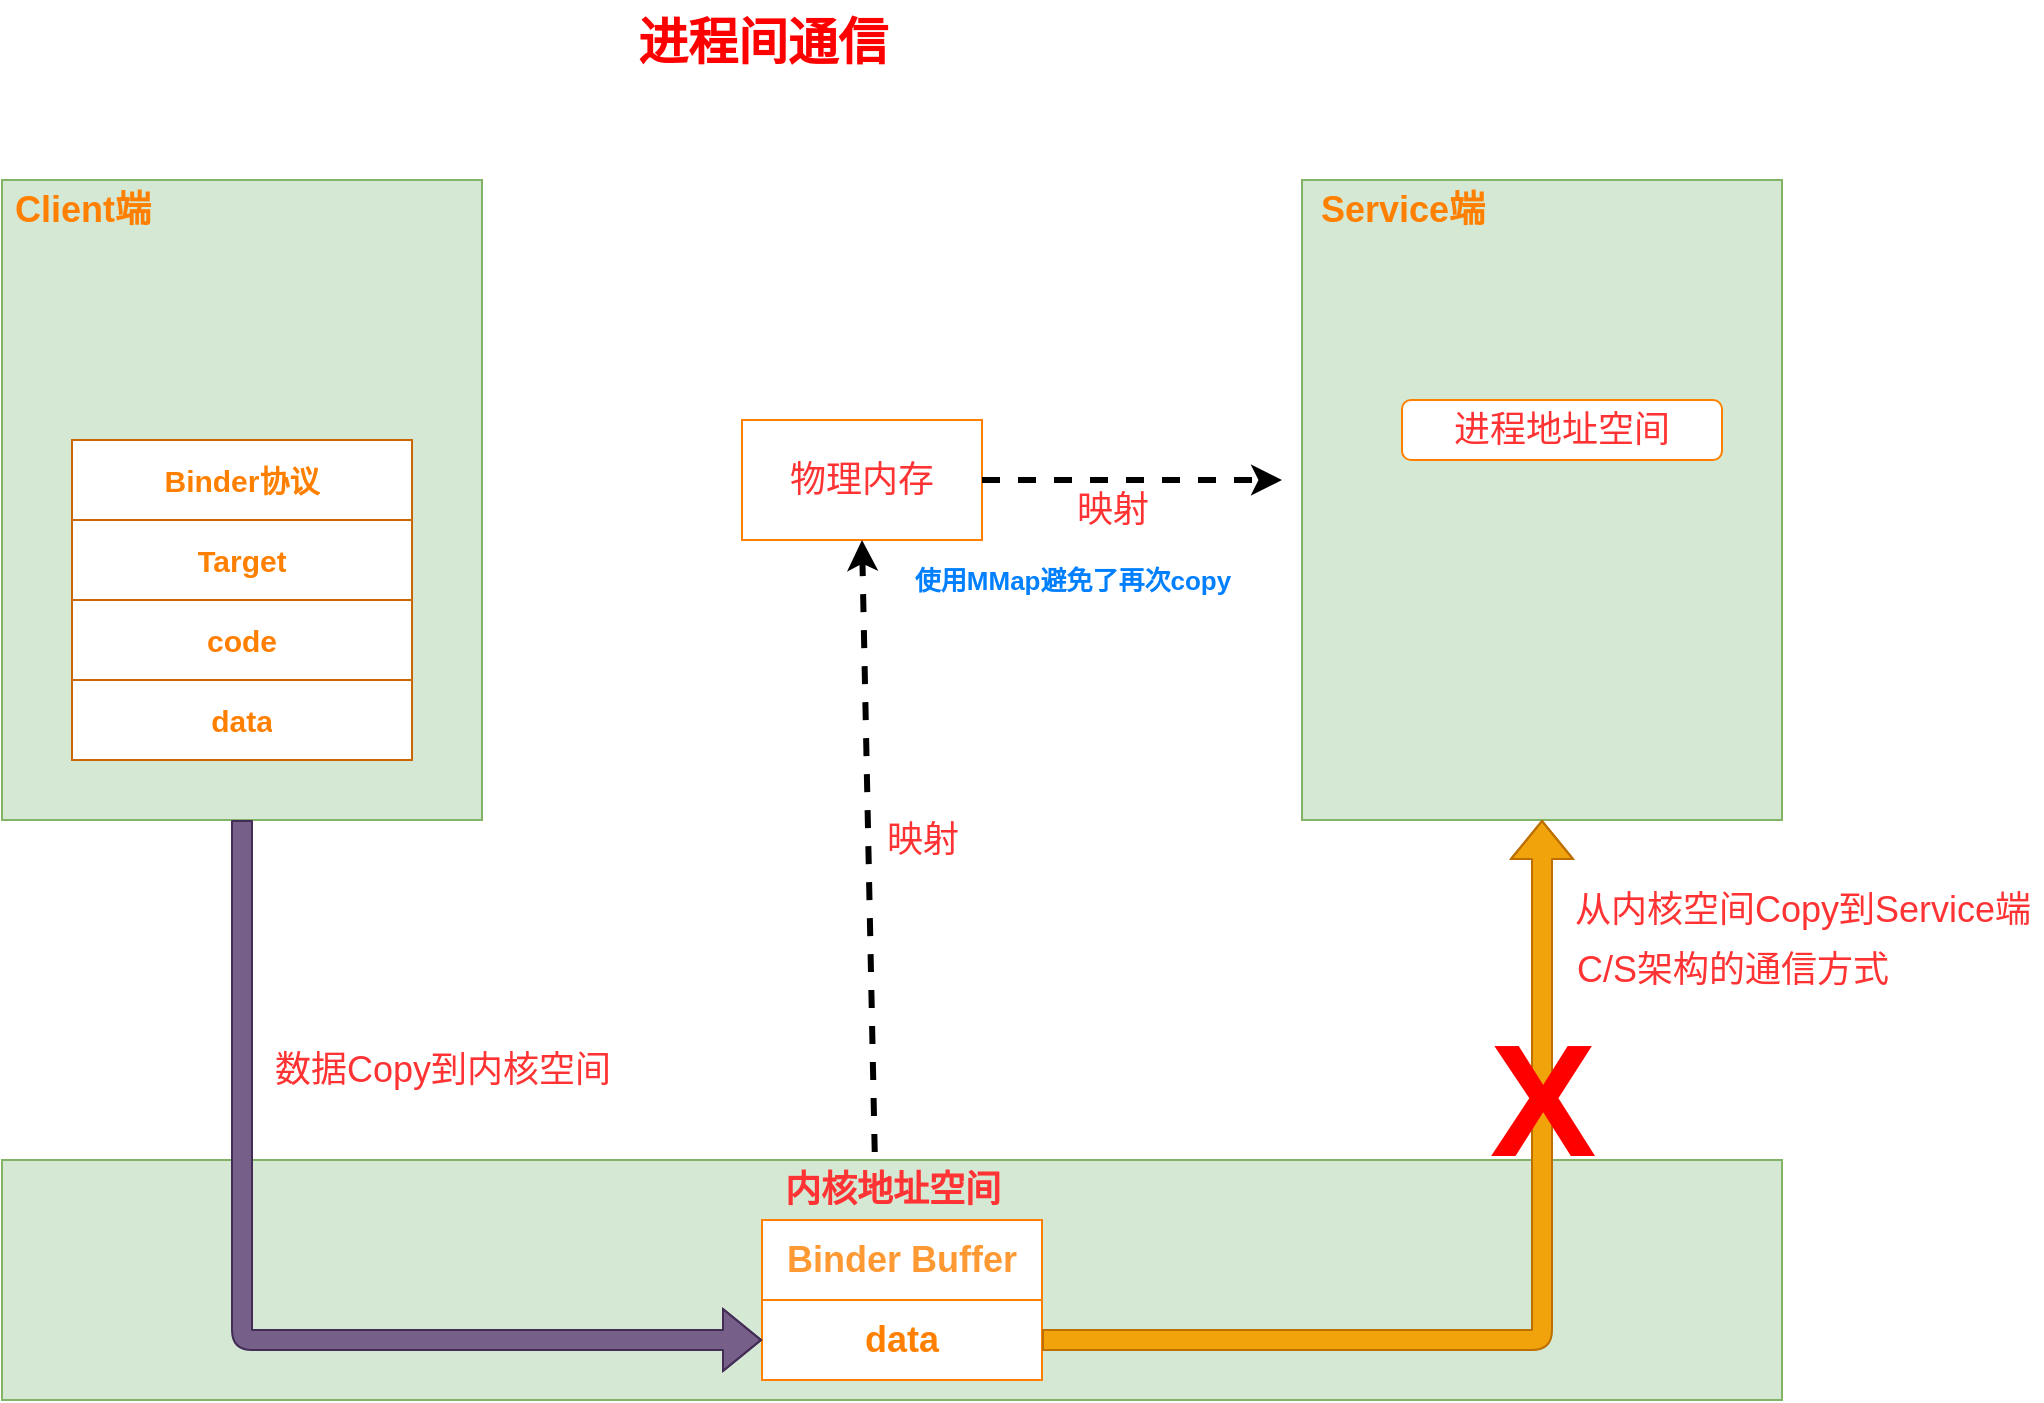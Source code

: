 <mxfile version="15.4.0" type="device"><diagram id="D1xau606QErNeaIQa2bf" name="第 1 页"><mxGraphModel dx="1024" dy="601" grid="1" gridSize="10" guides="1" tooltips="1" connect="1" arrows="1" fold="1" page="1" pageScale="1" pageWidth="1169" pageHeight="827" math="0" shadow="0"><root><mxCell id="0"/><mxCell id="1" parent="0"/><mxCell id="esykHvwUf__zVa8LCHkP-1" value="进程间通信" style="text;html=1;align=center;verticalAlign=middle;resizable=0;points=[];autosize=1;strokeColor=none;fontSize=25;fontStyle=1;fontColor=#FF0000;" parent="1" vertex="1"><mxGeometry x="470" y="80" width="140" height="40" as="geometry"/></mxCell><mxCell id="esykHvwUf__zVa8LCHkP-2" value="" style="rounded=0;whiteSpace=wrap;html=1;fontSize=25;fillColor=#d5e8d4;strokeColor=#82b366;" parent="1" vertex="1"><mxGeometry x="160" y="170" width="240" height="320" as="geometry"/></mxCell><mxCell id="esykHvwUf__zVa8LCHkP-4" value="" style="shape=table;html=1;whiteSpace=wrap;startSize=0;container=1;collapsible=0;childLayout=tableLayout;fontSize=15;fontStyle=1;fontColor=#FF8000;strokeColor=#CC6600;" parent="1" vertex="1"><mxGeometry x="195" y="300" width="170" height="160" as="geometry"/></mxCell><mxCell id="esykHvwUf__zVa8LCHkP-5" value="" style="shape=partialRectangle;html=1;whiteSpace=wrap;collapsible=0;dropTarget=0;pointerEvents=0;fillColor=none;top=0;left=0;bottom=0;right=0;points=[[0,0.5],[1,0.5]];portConstraint=eastwest;fontSize=15;fontStyle=1;fontColor=#FF8000;strokeColor=#CC6600;" parent="esykHvwUf__zVa8LCHkP-4" vertex="1"><mxGeometry width="170" height="40" as="geometry"/></mxCell><mxCell id="esykHvwUf__zVa8LCHkP-6" value="Binder协议" style="shape=partialRectangle;html=1;whiteSpace=wrap;connectable=0;overflow=hidden;fillColor=none;top=0;left=0;bottom=0;right=0;fontSize=15;fontStyle=1;fontColor=#FF8000;strokeColor=#CC6600;" parent="esykHvwUf__zVa8LCHkP-5" vertex="1"><mxGeometry width="170" height="40" as="geometry"/></mxCell><mxCell id="esykHvwUf__zVa8LCHkP-7" value="" style="shape=partialRectangle;html=1;whiteSpace=wrap;collapsible=0;dropTarget=0;pointerEvents=0;fillColor=none;top=0;left=0;bottom=0;right=0;points=[[0,0.5],[1,0.5]];portConstraint=eastwest;fontSize=15;fontStyle=1;fontColor=#FF8000;strokeColor=#CC6600;" parent="esykHvwUf__zVa8LCHkP-4" vertex="1"><mxGeometry y="40" width="170" height="40" as="geometry"/></mxCell><mxCell id="esykHvwUf__zVa8LCHkP-8" value="Target" style="shape=partialRectangle;html=1;whiteSpace=wrap;connectable=0;overflow=hidden;fillColor=none;top=0;left=0;bottom=0;right=0;fontSize=15;fontStyle=1;fontColor=#FF8000;strokeColor=#CC6600;" parent="esykHvwUf__zVa8LCHkP-7" vertex="1"><mxGeometry width="170" height="40" as="geometry"/></mxCell><mxCell id="esykHvwUf__zVa8LCHkP-9" value="" style="shape=partialRectangle;html=1;whiteSpace=wrap;collapsible=0;dropTarget=0;pointerEvents=0;fillColor=none;top=0;left=0;bottom=0;right=0;points=[[0,0.5],[1,0.5]];portConstraint=eastwest;fontSize=15;fontStyle=1;fontColor=#FF8000;strokeColor=#CC6600;" parent="esykHvwUf__zVa8LCHkP-4" vertex="1"><mxGeometry y="80" width="170" height="40" as="geometry"/></mxCell><mxCell id="esykHvwUf__zVa8LCHkP-10" value="code" style="shape=partialRectangle;html=1;whiteSpace=wrap;connectable=0;overflow=hidden;fillColor=none;top=0;left=0;bottom=0;right=0;fontSize=15;fontStyle=1;fontColor=#FF8000;strokeColor=#CC6600;" parent="esykHvwUf__zVa8LCHkP-9" vertex="1"><mxGeometry width="170" height="40" as="geometry"/></mxCell><mxCell id="esykHvwUf__zVa8LCHkP-11" value="" style="shape=partialRectangle;html=1;whiteSpace=wrap;collapsible=0;dropTarget=0;pointerEvents=0;fillColor=none;top=0;left=0;bottom=0;right=0;points=[[0,0.5],[1,0.5]];portConstraint=eastwest;fontSize=15;fontStyle=1;fontColor=#FF8000;strokeColor=#CC6600;" parent="esykHvwUf__zVa8LCHkP-4" vertex="1"><mxGeometry y="120" width="170" height="40" as="geometry"/></mxCell><mxCell id="esykHvwUf__zVa8LCHkP-12" value="data" style="shape=partialRectangle;html=1;whiteSpace=wrap;connectable=0;overflow=hidden;fillColor=none;top=0;left=0;bottom=0;right=0;fontSize=15;fontStyle=1;fontColor=#FF8000;strokeColor=#CC6600;" parent="esykHvwUf__zVa8LCHkP-11" vertex="1"><mxGeometry width="170" height="40" as="geometry"/></mxCell><mxCell id="esykHvwUf__zVa8LCHkP-13" value="Client端" style="text;html=1;align=center;verticalAlign=middle;resizable=0;points=[];autosize=1;strokeColor=none;fontSize=18;fontColor=#FF8000;fontStyle=1" parent="1" vertex="1"><mxGeometry x="160" y="170" width="80" height="30" as="geometry"/></mxCell><mxCell id="esykHvwUf__zVa8LCHkP-14" value="" style="rounded=0;whiteSpace=wrap;html=1;fontSize=18;strokeColor=#82b366;fillColor=#d5e8d4;fontColor=#FF3333;fontStyle=1" parent="1" vertex="1"><mxGeometry x="160" y="660" width="890" height="120" as="geometry"/></mxCell><mxCell id="esykHvwUf__zVa8LCHkP-16" value="内核地址空间" style="text;html=1;align=center;verticalAlign=middle;resizable=0;points=[];autosize=1;strokeColor=none;fontSize=18;fontColor=#FF3333;fontStyle=1" parent="1" vertex="1"><mxGeometry x="545" y="660" width="120" height="30" as="geometry"/></mxCell><mxCell id="esykHvwUf__zVa8LCHkP-17" value="" style="shape=table;html=1;whiteSpace=wrap;startSize=0;container=1;collapsible=0;childLayout=tableLayout;fontSize=18;fontStyle=1;strokeColor=#FF8000;" parent="1" vertex="1"><mxGeometry x="540" y="690" width="140" height="80" as="geometry"/></mxCell><mxCell id="esykHvwUf__zVa8LCHkP-18" value="" style="shape=partialRectangle;html=1;whiteSpace=wrap;collapsible=0;dropTarget=0;pointerEvents=0;fillColor=none;top=0;left=0;bottom=0;right=0;points=[[0,0.5],[1,0.5]];portConstraint=eastwest;" parent="esykHvwUf__zVa8LCHkP-17" vertex="1"><mxGeometry width="140" height="40" as="geometry"/></mxCell><mxCell id="esykHvwUf__zVa8LCHkP-19" value="&lt;font style=&quot;font-size: 18px&quot; color=&quot;#ff9933&quot;&gt;&lt;b&gt;Binder Buffer&lt;/b&gt;&lt;/font&gt;" style="shape=partialRectangle;html=1;whiteSpace=wrap;connectable=0;overflow=hidden;fillColor=none;top=0;left=0;bottom=0;right=0;" parent="esykHvwUf__zVa8LCHkP-18" vertex="1"><mxGeometry width="140" height="40" as="geometry"/></mxCell><mxCell id="esykHvwUf__zVa8LCHkP-20" value="" style="shape=partialRectangle;html=1;whiteSpace=wrap;collapsible=0;dropTarget=0;pointerEvents=0;fillColor=none;top=0;left=0;bottom=0;right=0;points=[[0,0.5],[1,0.5]];portConstraint=eastwest;" parent="esykHvwUf__zVa8LCHkP-17" vertex="1"><mxGeometry y="40" width="140" height="40" as="geometry"/></mxCell><mxCell id="esykHvwUf__zVa8LCHkP-21" value="&lt;font style=&quot;font-size: 18px&quot; color=&quot;#ff8000&quot;&gt;&lt;b&gt;data&lt;/b&gt;&lt;/font&gt;" style="shape=partialRectangle;html=1;whiteSpace=wrap;connectable=0;overflow=hidden;fillColor=none;top=0;left=0;bottom=0;right=0;" parent="esykHvwUf__zVa8LCHkP-20" vertex="1"><mxGeometry width="140" height="40" as="geometry"/></mxCell><mxCell id="esykHvwUf__zVa8LCHkP-22" value="" style="rounded=0;whiteSpace=wrap;html=1;fontSize=25;fillColor=#d5e8d4;strokeColor=#82b366;" parent="1" vertex="1"><mxGeometry x="810" y="170" width="240" height="320" as="geometry"/></mxCell><mxCell id="esykHvwUf__zVa8LCHkP-32" value="Service端" style="text;html=1;align=center;verticalAlign=middle;resizable=0;points=[];autosize=1;strokeColor=none;fontSize=18;fontColor=#FF8000;fontStyle=1" parent="1" vertex="1"><mxGeometry x="810" y="170" width="100" height="30" as="geometry"/></mxCell><mxCell id="esykHvwUf__zVa8LCHkP-33" value="进程地址空间" style="rounded=1;whiteSpace=wrap;html=1;fontSize=18;fontColor=#FF3333;strokeColor=#FF8000;" parent="1" vertex="1"><mxGeometry x="860" y="280" width="160" height="30" as="geometry"/></mxCell><mxCell id="esykHvwUf__zVa8LCHkP-34" value="" style="shape=flexArrow;endArrow=classic;html=1;fontSize=18;fontColor=#FF3333;exitX=0.5;exitY=1;exitDx=0;exitDy=0;entryX=0;entryY=0.5;entryDx=0;entryDy=0;fillColor=#76608a;strokeColor=#432D57;" parent="1" source="esykHvwUf__zVa8LCHkP-2" target="esykHvwUf__zVa8LCHkP-20" edge="1"><mxGeometry width="50" height="50" relative="1" as="geometry"><mxPoint x="520" y="540" as="sourcePoint"/><mxPoint x="570" y="490" as="targetPoint"/><Array as="points"><mxPoint x="280" y="750"/></Array></mxGeometry></mxCell><mxCell id="esykHvwUf__zVa8LCHkP-35" value="数据Copy到内核空间" style="text;html=1;align=center;verticalAlign=middle;resizable=0;points=[];autosize=1;strokeColor=none;fontSize=18;fontColor=#FF3333;" parent="1" vertex="1"><mxGeometry x="290" y="600" width="180" height="30" as="geometry"/></mxCell><mxCell id="esykHvwUf__zVa8LCHkP-36" value="" style="shape=flexArrow;endArrow=classic;html=1;fontSize=18;fontColor=#FF3333;exitX=1;exitY=0.5;exitDx=0;exitDy=0;entryX=0.5;entryY=1;entryDx=0;entryDy=0;fillColor=#f0a30a;strokeColor=#BD7000;" parent="1" source="esykHvwUf__zVa8LCHkP-20" target="esykHvwUf__zVa8LCHkP-22" edge="1"><mxGeometry width="50" height="50" relative="1" as="geometry"><mxPoint x="520" y="540" as="sourcePoint"/><mxPoint x="570" y="490" as="targetPoint"/><Array as="points"><mxPoint x="930" y="750"/></Array></mxGeometry></mxCell><mxCell id="esykHvwUf__zVa8LCHkP-37" value="从内核空间Copy到Service端" style="text;html=1;align=center;verticalAlign=middle;resizable=0;points=[];autosize=1;strokeColor=none;fontSize=18;fontColor=#FF3333;" parent="1" vertex="1"><mxGeometry x="940" y="520" width="240" height="30" as="geometry"/></mxCell><mxCell id="esykHvwUf__zVa8LCHkP-38" value="C/S架构的通信方式" style="text;html=1;align=center;verticalAlign=middle;resizable=0;points=[];autosize=1;strokeColor=none;fontSize=18;fontColor=#FF3333;" parent="1" vertex="1"><mxGeometry x="940" y="550" width="170" height="30" as="geometry"/></mxCell><mxCell id="esykHvwUf__zVa8LCHkP-39" value="物理内存" style="rounded=0;whiteSpace=wrap;html=1;fontSize=18;fontColor=#FF3333;strokeColor=#FF8000;" parent="1" vertex="1"><mxGeometry x="530" y="290" width="120" height="60" as="geometry"/></mxCell><mxCell id="esykHvwUf__zVa8LCHkP-41" value="" style="endArrow=classic;html=1;fontSize=18;fontColor=#FF3333;exitX=0.428;exitY=-0.133;exitDx=0;exitDy=0;exitPerimeter=0;entryX=0.5;entryY=1;entryDx=0;entryDy=0;dashed=1;strokeWidth=3;" parent="1" source="esykHvwUf__zVa8LCHkP-16" target="esykHvwUf__zVa8LCHkP-39" edge="1"><mxGeometry width="50" height="50" relative="1" as="geometry"><mxPoint x="580" y="540" as="sourcePoint"/><mxPoint x="630" y="490" as="targetPoint"/></mxGeometry></mxCell><mxCell id="esykHvwUf__zVa8LCHkP-42" value="" style="endArrow=classic;html=1;fontSize=18;fontColor=#FF3333;dashed=1;strokeWidth=3;" parent="1" edge="1"><mxGeometry width="50" height="50" relative="1" as="geometry"><mxPoint x="650" y="320" as="sourcePoint"/><mxPoint x="800" y="320" as="targetPoint"/></mxGeometry></mxCell><mxCell id="esykHvwUf__zVa8LCHkP-43" value="映射" style="text;html=1;align=center;verticalAlign=middle;resizable=0;points=[];autosize=1;strokeColor=none;fontSize=18;fontColor=#FF3333;" parent="1" vertex="1"><mxGeometry x="595" y="485" width="50" height="30" as="geometry"/></mxCell><mxCell id="esykHvwUf__zVa8LCHkP-44" value="映射" style="text;html=1;align=center;verticalAlign=middle;resizable=0;points=[];autosize=1;strokeColor=none;fontSize=18;fontColor=#FF3333;" parent="1" vertex="1"><mxGeometry x="690" y="320" width="50" height="30" as="geometry"/></mxCell><mxCell id="esykHvwUf__zVa8LCHkP-45" value="使用MMap避免了再次copy" style="text;html=1;align=center;verticalAlign=middle;resizable=0;points=[];autosize=1;strokeColor=none;fontSize=13;fontStyle=1;fontColor=#007FFF;" parent="1" vertex="1"><mxGeometry x="610" y="360" width="170" height="20" as="geometry"/></mxCell><mxCell id="m2oQa_QrfqJBdMZq4eT8-2" value="X" style="text;html=1;align=center;verticalAlign=middle;resizable=0;points=[];autosize=1;strokeColor=none;fillColor=none;fontSize=80;fontStyle=1;fontColor=#FF0000;" vertex="1" parent="1"><mxGeometry x="895" y="580" width="70" height="100" as="geometry"/></mxCell></root></mxGraphModel></diagram></mxfile>
